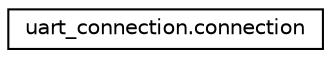 digraph "Graphical Class Hierarchy"
{
  edge [fontname="Helvetica",fontsize="10",labelfontname="Helvetica",labelfontsize="10"];
  node [fontname="Helvetica",fontsize="10",shape=record];
  rankdir="LR";
  Node0 [label="uart_connection.connection",height=0.2,width=0.4,color="black", fillcolor="white", style="filled",URL="$classuart__connection_1_1connection.html"];
}
